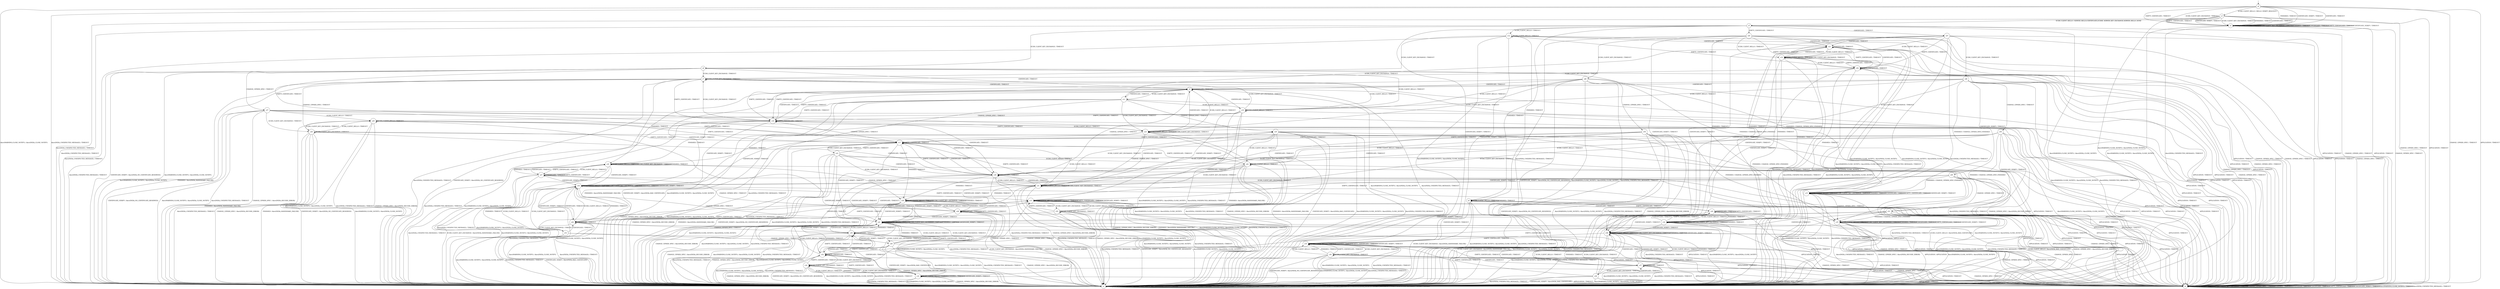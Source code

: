 digraph g {

	s0 [shape="circle" label="s0"];
	s1 [shape="circle" label="s1"];
	s2 [shape="circle" label="s2"];
	s3 [shape="circle" label="s3"];
	s4 [shape="circle" label="s4"];
	s5 [shape="circle" label="s5"];
	s6 [shape="circle" label="s6"];
	s7 [shape="circle" label="s7"];
	s8 [shape="circle" label="s8"];
	s9 [shape="circle" label="s9"];
	s10 [shape="circle" label="s10"];
	s11 [shape="circle" label="s11"];
	s12 [shape="circle" label="s12"];
	s13 [shape="circle" label="s13"];
	s14 [shape="circle" label="s14"];
	s15 [shape="circle" label="s15"];
	s16 [shape="circle" label="s16"];
	s17 [shape="circle" label="s17"];
	s18 [shape="circle" label="s18"];
	s19 [shape="circle" label="s19"];
	s20 [shape="circle" label="s20"];
	s21 [shape="circle" label="s21"];
	s22 [shape="circle" label="s22"];
	s23 [shape="circle" label="s23"];
	s24 [shape="circle" label="s24"];
	s25 [shape="circle" label="s25"];
	s26 [shape="circle" label="s26"];
	s27 [shape="circle" label="s27"];
	s28 [shape="circle" label="s28"];
	s29 [shape="circle" label="s29"];
	s30 [shape="circle" label="s30"];
	s31 [shape="circle" label="s31"];
	s32 [shape="circle" label="s32"];
	s33 [shape="circle" label="s33"];
	s34 [shape="circle" label="s34"];
	s35 [shape="circle" label="s35"];
	s36 [shape="circle" label="s36"];
	s37 [shape="circle" label="s37"];
	s38 [shape="circle" label="s38"];
	s39 [shape="circle" label="s39"];
	s40 [shape="circle" label="s40"];
	s41 [shape="circle" label="s41"];
	s42 [shape="circle" label="s42"];
	s43 [shape="circle" label="s43"];
	s44 [shape="circle" label="s44"];
	s45 [shape="circle" label="s45"];
	s46 [shape="circle" label="s46"];
	s47 [shape="circle" label="s47"];
	s48 [shape="circle" label="s48"];
	s49 [shape="circle" label="s49"];
	s50 [shape="circle" label="s50"];
	s51 [shape="circle" label="s51"];
	s52 [shape="circle" label="s52"];
	s53 [shape="circle" label="s53"];
	s54 [shape="circle" label="s54"];
	s55 [shape="circle" label="s55"];
	s56 [shape="circle" label="s56"];
	s57 [shape="circle" label="s57"];
	s58 [shape="circle" label="s58"];
	s0 -> s3 [label="ECDH_CLIENT_HELLO / HELLO_VERIFY_REQUEST+"];
	s0 -> s2 [label="ECDH_CLIENT_KEY_EXCHANGE / TIMEOUT"];
	s0 -> s4 [label="CHANGE_CIPHER_SPEC / TIMEOUT"];
	s0 -> s2 [label="FINISHED / TIMEOUT"];
	s0 -> s4 [label="APPLICATION / TIMEOUT"];
	s0 -> s2 [label="CERTIFICATE / TIMEOUT"];
	s0 -> s2 [label="EMPTY_CERTIFICATE / TIMEOUT"];
	s0 -> s2 [label="CERTIFICATE_VERIFY / TIMEOUT"];
	s0 -> s1 [label="Alert(WARNING,CLOSE_NOTIFY) / Alert(FATAL,CLOSE_NOTIFY)"];
	s0 -> s1 [label="Alert(FATAL,UNEXPECTED_MESSAGE) / TIMEOUT"];
	s1 -> s1 [label="ECDH_CLIENT_HELLO / SOCKET_CLOSED"];
	s1 -> s1 [label="ECDH_CLIENT_KEY_EXCHANGE / SOCKET_CLOSED"];
	s1 -> s1 [label="CHANGE_CIPHER_SPEC / SOCKET_CLOSED"];
	s1 -> s1 [label="FINISHED / SOCKET_CLOSED"];
	s1 -> s1 [label="APPLICATION / SOCKET_CLOSED"];
	s1 -> s1 [label="CERTIFICATE / SOCKET_CLOSED"];
	s1 -> s1 [label="EMPTY_CERTIFICATE / SOCKET_CLOSED"];
	s1 -> s1 [label="CERTIFICATE_VERIFY / SOCKET_CLOSED"];
	s1 -> s1 [label="Alert(WARNING,CLOSE_NOTIFY) / SOCKET_CLOSED"];
	s1 -> s1 [label="Alert(FATAL,UNEXPECTED_MESSAGE) / SOCKET_CLOSED"];
	s2 -> s2 [label="ECDH_CLIENT_HELLO / TIMEOUT"];
	s2 -> s2 [label="ECDH_CLIENT_KEY_EXCHANGE / TIMEOUT"];
	s2 -> s4 [label="CHANGE_CIPHER_SPEC / TIMEOUT"];
	s2 -> s2 [label="FINISHED / TIMEOUT"];
	s2 -> s4 [label="APPLICATION / TIMEOUT"];
	s2 -> s2 [label="CERTIFICATE / TIMEOUT"];
	s2 -> s2 [label="EMPTY_CERTIFICATE / TIMEOUT"];
	s2 -> s2 [label="CERTIFICATE_VERIFY / TIMEOUT"];
	s2 -> s1 [label="Alert(WARNING,CLOSE_NOTIFY) / Alert(FATAL,CLOSE_NOTIFY)"];
	s2 -> s1 [label="Alert(FATAL,UNEXPECTED_MESSAGE) / TIMEOUT"];
	s3 -> s5 [label="ECDH_CLIENT_HELLO / SERVER_HELLO,CERTIFICATE,ECDHE_SERVER_KEY_EXCHANGE,SERVER_HELLO_DONE"];
	s3 -> s2 [label="ECDH_CLIENT_KEY_EXCHANGE / TIMEOUT"];
	s3 -> s4 [label="CHANGE_CIPHER_SPEC / TIMEOUT"];
	s3 -> s2 [label="FINISHED / TIMEOUT"];
	s3 -> s4 [label="APPLICATION / TIMEOUT"];
	s3 -> s2 [label="CERTIFICATE / TIMEOUT"];
	s3 -> s2 [label="EMPTY_CERTIFICATE / TIMEOUT"];
	s3 -> s2 [label="CERTIFICATE_VERIFY / TIMEOUT"];
	s3 -> s1 [label="Alert(WARNING,CLOSE_NOTIFY) / Alert(FATAL,CLOSE_NOTIFY)"];
	s3 -> s1 [label="Alert(FATAL,UNEXPECTED_MESSAGE) / TIMEOUT"];
	s4 -> s4 [label="ECDH_CLIENT_HELLO / TIMEOUT"];
	s4 -> s4 [label="ECDH_CLIENT_KEY_EXCHANGE / TIMEOUT"];
	s4 -> s4 [label="CHANGE_CIPHER_SPEC / TIMEOUT"];
	s4 -> s4 [label="FINISHED / TIMEOUT"];
	s4 -> s4 [label="APPLICATION / TIMEOUT"];
	s4 -> s4 [label="CERTIFICATE / TIMEOUT"];
	s4 -> s4 [label="EMPTY_CERTIFICATE / TIMEOUT"];
	s4 -> s4 [label="CERTIFICATE_VERIFY / TIMEOUT"];
	s4 -> s4 [label="Alert(WARNING,CLOSE_NOTIFY) / TIMEOUT"];
	s4 -> s4 [label="Alert(FATAL,UNEXPECTED_MESSAGE) / TIMEOUT"];
	s5 -> s12 [label="ECDH_CLIENT_HELLO / TIMEOUT"];
	s5 -> s6 [label="ECDH_CLIENT_KEY_EXCHANGE / TIMEOUT"];
	s5 -> s4 [label="CHANGE_CIPHER_SPEC / TIMEOUT"];
	s5 -> s8 [label="FINISHED / TIMEOUT"];
	s5 -> s4 [label="APPLICATION / TIMEOUT"];
	s5 -> s47 [label="CERTIFICATE / TIMEOUT"];
	s5 -> s45 [label="EMPTY_CERTIFICATE / TIMEOUT"];
	s5 -> s35 [label="CERTIFICATE_VERIFY / TIMEOUT"];
	s5 -> s1 [label="Alert(WARNING,CLOSE_NOTIFY) / Alert(FATAL,CLOSE_NOTIFY)"];
	s5 -> s1 [label="Alert(FATAL,UNEXPECTED_MESSAGE) / TIMEOUT"];
	s6 -> s10 [label="ECDH_CLIENT_HELLO / TIMEOUT"];
	s6 -> s7 [label="ECDH_CLIENT_KEY_EXCHANGE / TIMEOUT"];
	s6 -> s57 [label="CHANGE_CIPHER_SPEC / TIMEOUT"];
	s6 -> s15 [label="FINISHED / CHANGE_CIPHER_SPEC,FINISHED"];
	s6 -> s4 [label="APPLICATION / TIMEOUT"];
	s6 -> s9 [label="CERTIFICATE / TIMEOUT"];
	s6 -> s16 [label="EMPTY_CERTIFICATE / TIMEOUT"];
	s6 -> s1 [label="CERTIFICATE_VERIFY / Alert(FATAL,NO_CERTIFICATE_RESERVED)"];
	s6 -> s1 [label="Alert(WARNING,CLOSE_NOTIFY) / Alert(FATAL,CLOSE_NOTIFY)"];
	s6 -> s1 [label="Alert(FATAL,UNEXPECTED_MESSAGE) / TIMEOUT"];
	s7 -> s10 [label="ECDH_CLIENT_HELLO / TIMEOUT"];
	s7 -> s7 [label="ECDH_CLIENT_KEY_EXCHANGE / TIMEOUT"];
	s7 -> s26 [label="CHANGE_CIPHER_SPEC / TIMEOUT"];
	s7 -> s1 [label="FINISHED / Alert(FATAL,HANDSHAKE_FAILURE)"];
	s7 -> s4 [label="APPLICATION / TIMEOUT"];
	s7 -> s9 [label="CERTIFICATE / TIMEOUT"];
	s7 -> s16 [label="EMPTY_CERTIFICATE / TIMEOUT"];
	s7 -> s1 [label="CERTIFICATE_VERIFY / Alert(FATAL,NO_CERTIFICATE_RESERVED)"];
	s7 -> s1 [label="Alert(WARNING,CLOSE_NOTIFY) / Alert(FATAL,CLOSE_NOTIFY)"];
	s7 -> s1 [label="Alert(FATAL,UNEXPECTED_MESSAGE) / TIMEOUT"];
	s8 -> s8 [label="ECDH_CLIENT_HELLO / TIMEOUT"];
	s8 -> s1 [label="ECDH_CLIENT_KEY_EXCHANGE / Alert(FATAL,HANDSHAKE_FAILURE)"];
	s8 -> s4 [label="CHANGE_CIPHER_SPEC / TIMEOUT"];
	s8 -> s8 [label="FINISHED / TIMEOUT"];
	s8 -> s4 [label="APPLICATION / TIMEOUT"];
	s8 -> s20 [label="CERTIFICATE / TIMEOUT"];
	s8 -> s20 [label="EMPTY_CERTIFICATE / TIMEOUT"];
	s8 -> s35 [label="CERTIFICATE_VERIFY / TIMEOUT"];
	s8 -> s1 [label="Alert(WARNING,CLOSE_NOTIFY) / Alert(FATAL,CLOSE_NOTIFY)"];
	s8 -> s1 [label="Alert(FATAL,UNEXPECTED_MESSAGE) / TIMEOUT"];
	s9 -> s23 [label="ECDH_CLIENT_HELLO / TIMEOUT"];
	s9 -> s11 [label="ECDH_CLIENT_KEY_EXCHANGE / TIMEOUT"];
	s9 -> s18 [label="CHANGE_CIPHER_SPEC / TIMEOUT"];
	s9 -> s24 [label="FINISHED / TIMEOUT"];
	s9 -> s4 [label="APPLICATION / TIMEOUT"];
	s9 -> s9 [label="CERTIFICATE / TIMEOUT"];
	s9 -> s16 [label="EMPTY_CERTIFICATE / TIMEOUT"];
	s9 -> s43 [label="CERTIFICATE_VERIFY / TIMEOUT"];
	s9 -> s1 [label="Alert(WARNING,CLOSE_NOTIFY) / Alert(FATAL,CLOSE_NOTIFY)"];
	s9 -> s1 [label="Alert(FATAL,UNEXPECTED_MESSAGE) / TIMEOUT"];
	s10 -> s10 [label="ECDH_CLIENT_HELLO / TIMEOUT"];
	s10 -> s7 [label="ECDH_CLIENT_KEY_EXCHANGE / TIMEOUT"];
	s10 -> s29 [label="CHANGE_CIPHER_SPEC / TIMEOUT"];
	s10 -> s1 [label="FINISHED / Alert(FATAL,HANDSHAKE_FAILURE)"];
	s10 -> s4 [label="APPLICATION / TIMEOUT"];
	s10 -> s9 [label="CERTIFICATE / TIMEOUT"];
	s10 -> s16 [label="EMPTY_CERTIFICATE / TIMEOUT"];
	s10 -> s13 [label="CERTIFICATE_VERIFY / TIMEOUT"];
	s10 -> s1 [label="Alert(WARNING,CLOSE_NOTIFY) / Alert(FATAL,CLOSE_NOTIFY)"];
	s10 -> s1 [label="Alert(FATAL,UNEXPECTED_MESSAGE) / TIMEOUT"];
	s11 -> s10 [label="ECDH_CLIENT_HELLO / TIMEOUT"];
	s11 -> s23 [label="ECDH_CLIENT_KEY_EXCHANGE / TIMEOUT"];
	s11 -> s25 [label="CHANGE_CIPHER_SPEC / TIMEOUT"];
	s11 -> s1 [label="FINISHED / Alert(FATAL,HANDSHAKE_FAILURE)"];
	s11 -> s4 [label="APPLICATION / TIMEOUT"];
	s11 -> s9 [label="CERTIFICATE / TIMEOUT"];
	s11 -> s16 [label="EMPTY_CERTIFICATE / TIMEOUT"];
	s11 -> s1 [label="CERTIFICATE_VERIFY / Alert(FATAL,BAD_CERTIFICATE)"];
	s11 -> s1 [label="Alert(WARNING,CLOSE_NOTIFY) / Alert(FATAL,CLOSE_NOTIFY)"];
	s11 -> s1 [label="Alert(FATAL,UNEXPECTED_MESSAGE) / TIMEOUT"];
	s12 -> s12 [label="ECDH_CLIENT_HELLO / TIMEOUT"];
	s12 -> s7 [label="ECDH_CLIENT_KEY_EXCHANGE / TIMEOUT"];
	s12 -> s4 [label="CHANGE_CIPHER_SPEC / TIMEOUT"];
	s12 -> s8 [label="FINISHED / TIMEOUT"];
	s12 -> s4 [label="APPLICATION / TIMEOUT"];
	s12 -> s21 [label="CERTIFICATE / TIMEOUT"];
	s12 -> s56 [label="EMPTY_CERTIFICATE / TIMEOUT"];
	s12 -> s35 [label="CERTIFICATE_VERIFY / TIMEOUT"];
	s12 -> s1 [label="Alert(WARNING,CLOSE_NOTIFY) / Alert(FATAL,CLOSE_NOTIFY)"];
	s12 -> s1 [label="Alert(FATAL,UNEXPECTED_MESSAGE) / TIMEOUT"];
	s13 -> s13 [label="ECDH_CLIENT_HELLO / TIMEOUT"];
	s13 -> s55 [label="ECDH_CLIENT_KEY_EXCHANGE / TIMEOUT"];
	s13 -> s14 [label="CHANGE_CIPHER_SPEC / TIMEOUT"];
	s13 -> s13 [label="FINISHED / TIMEOUT"];
	s13 -> s4 [label="APPLICATION / TIMEOUT"];
	s13 -> s44 [label="CERTIFICATE / TIMEOUT"];
	s13 -> s13 [label="EMPTY_CERTIFICATE / TIMEOUT"];
	s13 -> s13 [label="CERTIFICATE_VERIFY / TIMEOUT"];
	s13 -> s1 [label="Alert(WARNING,CLOSE_NOTIFY) / Alert(FATAL,CLOSE_NOTIFY)"];
	s13 -> s1 [label="Alert(FATAL,UNEXPECTED_MESSAGE) / TIMEOUT"];
	s14 -> s14 [label="ECDH_CLIENT_HELLO / TIMEOUT"];
	s14 -> s34 [label="ECDH_CLIENT_KEY_EXCHANGE / TIMEOUT"];
	s14 -> s1 [label="CHANGE_CIPHER_SPEC / Alert(FATAL,DECODE_ERROR)"];
	s14 -> s14 [label="FINISHED / TIMEOUT"];
	s14 -> s4 [label="APPLICATION / TIMEOUT"];
	s14 -> s39 [label="CERTIFICATE / TIMEOUT"];
	s14 -> s52 [label="EMPTY_CERTIFICATE / TIMEOUT"];
	s14 -> s14 [label="CERTIFICATE_VERIFY / TIMEOUT"];
	s14 -> s1 [label="Alert(WARNING,CLOSE_NOTIFY) / Alert(FATAL,CLOSE_NOTIFY)"];
	s14 -> s1 [label="Alert(FATAL,UNEXPECTED_MESSAGE) / TIMEOUT"];
	s15 -> s15 [label="ECDH_CLIENT_HELLO / TIMEOUT"];
	s15 -> s15 [label="ECDH_CLIENT_KEY_EXCHANGE / TIMEOUT"];
	s15 -> s19 [label="CHANGE_CIPHER_SPEC / TIMEOUT"];
	s15 -> s15 [label="FINISHED / TIMEOUT"];
	s15 -> s1 [label="APPLICATION / APPLICATION"];
	s15 -> s15 [label="CERTIFICATE / TIMEOUT"];
	s15 -> s15 [label="EMPTY_CERTIFICATE / TIMEOUT"];
	s15 -> s15 [label="CERTIFICATE_VERIFY / TIMEOUT"];
	s15 -> s1 [label="Alert(WARNING,CLOSE_NOTIFY) / Alert(FATAL,CLOSE_NOTIFY)"];
	s15 -> s1 [label="Alert(FATAL,UNEXPECTED_MESSAGE) / TIMEOUT"];
	s16 -> s23 [label="ECDH_CLIENT_HELLO / TIMEOUT"];
	s16 -> s7 [label="ECDH_CLIENT_KEY_EXCHANGE / TIMEOUT"];
	s16 -> s17 [label="CHANGE_CIPHER_SPEC / TIMEOUT"];
	s16 -> s24 [label="FINISHED / TIMEOUT"];
	s16 -> s4 [label="APPLICATION / TIMEOUT"];
	s16 -> s9 [label="CERTIFICATE / TIMEOUT"];
	s16 -> s16 [label="EMPTY_CERTIFICATE / TIMEOUT"];
	s16 -> s43 [label="CERTIFICATE_VERIFY / TIMEOUT"];
	s16 -> s1 [label="Alert(WARNING,CLOSE_NOTIFY) / Alert(FATAL,CLOSE_NOTIFY)"];
	s16 -> s1 [label="Alert(FATAL,UNEXPECTED_MESSAGE) / TIMEOUT"];
	s17 -> s31 [label="ECDH_CLIENT_HELLO / TIMEOUT"];
	s17 -> s22 [label="ECDH_CLIENT_KEY_EXCHANGE / TIMEOUT"];
	s17 -> s1 [label="CHANGE_CIPHER_SPEC / Alert(FATAL,DECODE_ERROR)"];
	s17 -> s30 [label="FINISHED / TIMEOUT"];
	s17 -> s4 [label="APPLICATION / TIMEOUT"];
	s17 -> s18 [label="CERTIFICATE / TIMEOUT"];
	s17 -> s17 [label="EMPTY_CERTIFICATE / TIMEOUT"];
	s17 -> s41 [label="CERTIFICATE_VERIFY / TIMEOUT"];
	s17 -> s1 [label="Alert(WARNING,CLOSE_NOTIFY) / Alert(FATAL,CLOSE_NOTIFY)"];
	s17 -> s1 [label="Alert(FATAL,UNEXPECTED_MESSAGE) / TIMEOUT"];
	s18 -> s31 [label="ECDH_CLIENT_HELLO / TIMEOUT"];
	s18 -> s25 [label="ECDH_CLIENT_KEY_EXCHANGE / TIMEOUT"];
	s18 -> s1 [label="CHANGE_CIPHER_SPEC / Alert(FATAL,DECODE_ERROR)"];
	s18 -> s30 [label="FINISHED / TIMEOUT"];
	s18 -> s4 [label="APPLICATION / TIMEOUT"];
	s18 -> s18 [label="CERTIFICATE / TIMEOUT"];
	s18 -> s17 [label="EMPTY_CERTIFICATE / TIMEOUT"];
	s18 -> s41 [label="CERTIFICATE_VERIFY / TIMEOUT"];
	s18 -> s1 [label="Alert(WARNING,CLOSE_NOTIFY) / Alert(FATAL,CLOSE_NOTIFY)"];
	s18 -> s1 [label="Alert(FATAL,UNEXPECTED_MESSAGE) / TIMEOUT"];
	s19 -> s19 [label="ECDH_CLIENT_HELLO / TIMEOUT"];
	s19 -> s19 [label="ECDH_CLIENT_KEY_EXCHANGE / TIMEOUT"];
	s19 -> s1 [label="CHANGE_CIPHER_SPEC / Alert(FATAL,DECODE_ERROR)"];
	s19 -> s19 [label="FINISHED / TIMEOUT"];
	s19 -> s1 [label="APPLICATION / APPLICATION"];
	s19 -> s19 [label="CERTIFICATE / TIMEOUT"];
	s19 -> s19 [label="EMPTY_CERTIFICATE / TIMEOUT"];
	s19 -> s19 [label="CERTIFICATE_VERIFY / TIMEOUT"];
	s19 -> s1 [label="Alert(WARNING,CLOSE_NOTIFY) / Alert(FATAL,CLOSE_NOTIFY)"];
	s19 -> s1 [label="Alert(FATAL,UNEXPECTED_MESSAGE) / TIMEOUT"];
	s20 -> s32 [label="ECDH_CLIENT_HELLO / TIMEOUT"];
	s20 -> s1 [label="ECDH_CLIENT_KEY_EXCHANGE / Alert(FATAL,HANDSHAKE_FAILURE)"];
	s20 -> s4 [label="CHANGE_CIPHER_SPEC / TIMEOUT"];
	s20 -> s32 [label="FINISHED / TIMEOUT"];
	s20 -> s4 [label="APPLICATION / TIMEOUT"];
	s20 -> s20 [label="CERTIFICATE / TIMEOUT"];
	s20 -> s20 [label="EMPTY_CERTIFICATE / TIMEOUT"];
	s20 -> s58 [label="CERTIFICATE_VERIFY / TIMEOUT"];
	s20 -> s1 [label="Alert(WARNING,CLOSE_NOTIFY) / Alert(FATAL,CLOSE_NOTIFY)"];
	s20 -> s1 [label="Alert(FATAL,UNEXPECTED_MESSAGE) / TIMEOUT"];
	s21 -> s33 [label="ECDH_CLIENT_HELLO / TIMEOUT"];
	s21 -> s11 [label="ECDH_CLIENT_KEY_EXCHANGE / TIMEOUT"];
	s21 -> s4 [label="CHANGE_CIPHER_SPEC / TIMEOUT"];
	s21 -> s32 [label="FINISHED / TIMEOUT"];
	s21 -> s4 [label="APPLICATION / TIMEOUT"];
	s21 -> s21 [label="CERTIFICATE / TIMEOUT"];
	s21 -> s56 [label="EMPTY_CERTIFICATE / TIMEOUT"];
	s21 -> s58 [label="CERTIFICATE_VERIFY / TIMEOUT"];
	s21 -> s1 [label="Alert(WARNING,CLOSE_NOTIFY) / Alert(FATAL,CLOSE_NOTIFY)"];
	s21 -> s1 [label="Alert(FATAL,UNEXPECTED_MESSAGE) / TIMEOUT"];
	s22 -> s42 [label="ECDH_CLIENT_HELLO / TIMEOUT"];
	s22 -> s31 [label="ECDH_CLIENT_KEY_EXCHANGE / TIMEOUT"];
	s22 -> s1 [label="CHANGE_CIPHER_SPEC / Alert(FATAL,DECODE_ERROR)"];
	s22 -> s1 [label="FINISHED / Alert(FATAL,HANDSHAKE_FAILURE)"];
	s22 -> s4 [label="APPLICATION / TIMEOUT"];
	s22 -> s18 [label="CERTIFICATE / TIMEOUT"];
	s22 -> s17 [label="EMPTY_CERTIFICATE / TIMEOUT"];
	s22 -> s1 [label="CERTIFICATE_VERIFY / Alert(FATAL,NO_CERTIFICATE_RESERVED)"];
	s22 -> s1 [label="Alert(WARNING,CLOSE_NOTIFY) / Alert(FATAL,CLOSE_NOTIFY)"];
	s22 -> s1 [label="Alert(FATAL,UNEXPECTED_MESSAGE) / TIMEOUT"];
	s23 -> s23 [label="ECDH_CLIENT_HELLO / TIMEOUT"];
	s23 -> s23 [label="ECDH_CLIENT_KEY_EXCHANGE / TIMEOUT"];
	s23 -> s31 [label="CHANGE_CIPHER_SPEC / TIMEOUT"];
	s23 -> s24 [label="FINISHED / TIMEOUT"];
	s23 -> s4 [label="APPLICATION / TIMEOUT"];
	s23 -> s9 [label="CERTIFICATE / TIMEOUT"];
	s23 -> s16 [label="EMPTY_CERTIFICATE / TIMEOUT"];
	s23 -> s43 [label="CERTIFICATE_VERIFY / TIMEOUT"];
	s23 -> s1 [label="Alert(WARNING,CLOSE_NOTIFY) / Alert(FATAL,CLOSE_NOTIFY)"];
	s23 -> s1 [label="Alert(FATAL,UNEXPECTED_MESSAGE) / TIMEOUT"];
	s24 -> s24 [label="ECDH_CLIENT_HELLO / TIMEOUT"];
	s24 -> s24 [label="ECDH_CLIENT_KEY_EXCHANGE / TIMEOUT"];
	s24 -> s30 [label="CHANGE_CIPHER_SPEC / TIMEOUT"];
	s24 -> s24 [label="FINISHED / TIMEOUT"];
	s24 -> s4 [label="APPLICATION / TIMEOUT"];
	s24 -> s27 [label="CERTIFICATE / TIMEOUT"];
	s24 -> s27 [label="EMPTY_CERTIFICATE / TIMEOUT"];
	s24 -> s43 [label="CERTIFICATE_VERIFY / TIMEOUT"];
	s24 -> s1 [label="Alert(WARNING,CLOSE_NOTIFY) / Alert(FATAL,CLOSE_NOTIFY)"];
	s24 -> s1 [label="Alert(FATAL,UNEXPECTED_MESSAGE) / TIMEOUT"];
	s25 -> s42 [label="ECDH_CLIENT_HELLO / TIMEOUT"];
	s25 -> s31 [label="ECDH_CLIENT_KEY_EXCHANGE / TIMEOUT"];
	s25 -> s1 [label="CHANGE_CIPHER_SPEC / Alert(FATAL,DECODE_ERROR)"];
	s25 -> s1 [label="FINISHED / Alert(FATAL,HANDSHAKE_FAILURE)"];
	s25 -> s4 [label="APPLICATION / TIMEOUT"];
	s25 -> s18 [label="CERTIFICATE / TIMEOUT"];
	s25 -> s17 [label="EMPTY_CERTIFICATE / TIMEOUT"];
	s25 -> s1 [label="CERTIFICATE_VERIFY / Alert(FATAL,BAD_CERTIFICATE)"];
	s25 -> s1 [label="Alert(WARNING,CLOSE_NOTIFY) / Alert(FATAL,CLOSE_NOTIFY)"];
	s25 -> s1 [label="Alert(FATAL,UNEXPECTED_MESSAGE) / TIMEOUT"];
	s26 -> s29 [label="ECDH_CLIENT_HELLO / TIMEOUT"];
	s26 -> s26 [label="ECDH_CLIENT_KEY_EXCHANGE / TIMEOUT"];
	s26 -> s1 [label="CHANGE_CIPHER_SPEC / Alert(FATAL,DECODE_ERROR)"];
	s26 -> s1 [label="FINISHED / Alert(FATAL,HANDSHAKE_FAILURE)"];
	s26 -> s4 [label="APPLICATION / TIMEOUT"];
	s26 -> s18 [label="CERTIFICATE / TIMEOUT"];
	s26 -> s17 [label="EMPTY_CERTIFICATE / TIMEOUT"];
	s26 -> s1 [label="CERTIFICATE_VERIFY / Alert(FATAL,NO_CERTIFICATE_RESERVED)"];
	s26 -> s1 [label="Alert(WARNING,CLOSE_NOTIFY) / Alert(FATAL,CLOSE_NOTIFY)"];
	s26 -> s1 [label="Alert(FATAL,UNEXPECTED_MESSAGE) / TIMEOUT"];
	s27 -> s24 [label="ECDH_CLIENT_HELLO / TIMEOUT"];
	s27 -> s1 [label="ECDH_CLIENT_KEY_EXCHANGE / Alert(FATAL,HANDSHAKE_FAILURE)"];
	s27 -> s28 [label="CHANGE_CIPHER_SPEC / TIMEOUT"];
	s27 -> s24 [label="FINISHED / TIMEOUT"];
	s27 -> s4 [label="APPLICATION / TIMEOUT"];
	s27 -> s27 [label="CERTIFICATE / TIMEOUT"];
	s27 -> s27 [label="EMPTY_CERTIFICATE / TIMEOUT"];
	s27 -> s43 [label="CERTIFICATE_VERIFY / TIMEOUT"];
	s27 -> s1 [label="Alert(WARNING,CLOSE_NOTIFY) / Alert(FATAL,CLOSE_NOTIFY)"];
	s27 -> s1 [label="Alert(FATAL,UNEXPECTED_MESSAGE) / TIMEOUT"];
	s28 -> s30 [label="ECDH_CLIENT_HELLO / TIMEOUT"];
	s28 -> s1 [label="ECDH_CLIENT_KEY_EXCHANGE / Alert(FATAL,HANDSHAKE_FAILURE)"];
	s28 -> s1 [label="CHANGE_CIPHER_SPEC / Alert(FATAL,DECODE_ERROR)"];
	s28 -> s30 [label="FINISHED / TIMEOUT"];
	s28 -> s4 [label="APPLICATION / TIMEOUT"];
	s28 -> s28 [label="CERTIFICATE / TIMEOUT"];
	s28 -> s28 [label="EMPTY_CERTIFICATE / TIMEOUT"];
	s28 -> s41 [label="CERTIFICATE_VERIFY / TIMEOUT"];
	s28 -> s1 [label="Alert(WARNING,CLOSE_NOTIFY) / Alert(FATAL,CLOSE_NOTIFY)"];
	s28 -> s1 [label="Alert(FATAL,UNEXPECTED_MESSAGE) / TIMEOUT"];
	s29 -> s29 [label="ECDH_CLIENT_HELLO / TIMEOUT"];
	s29 -> s26 [label="ECDH_CLIENT_KEY_EXCHANGE / TIMEOUT"];
	s29 -> s1 [label="CHANGE_CIPHER_SPEC / Alert(FATAL,DECODE_ERROR)"];
	s29 -> s1 [label="FINISHED / Alert(FATAL,HANDSHAKE_FAILURE)"];
	s29 -> s4 [label="APPLICATION / TIMEOUT"];
	s29 -> s18 [label="CERTIFICATE / TIMEOUT"];
	s29 -> s17 [label="EMPTY_CERTIFICATE / TIMEOUT"];
	s29 -> s14 [label="CERTIFICATE_VERIFY / TIMEOUT"];
	s29 -> s1 [label="Alert(WARNING,CLOSE_NOTIFY) / Alert(FATAL,CLOSE_NOTIFY)"];
	s29 -> s1 [label="Alert(FATAL,UNEXPECTED_MESSAGE) / TIMEOUT"];
	s30 -> s30 [label="ECDH_CLIENT_HELLO / TIMEOUT"];
	s30 -> s30 [label="ECDH_CLIENT_KEY_EXCHANGE / TIMEOUT"];
	s30 -> s1 [label="CHANGE_CIPHER_SPEC / Alert(FATAL,DECODE_ERROR)"];
	s30 -> s30 [label="FINISHED / TIMEOUT"];
	s30 -> s4 [label="APPLICATION / TIMEOUT"];
	s30 -> s28 [label="CERTIFICATE / TIMEOUT"];
	s30 -> s28 [label="EMPTY_CERTIFICATE / TIMEOUT"];
	s30 -> s41 [label="CERTIFICATE_VERIFY / TIMEOUT"];
	s30 -> s1 [label="Alert(WARNING,CLOSE_NOTIFY) / Alert(FATAL,CLOSE_NOTIFY)"];
	s30 -> s1 [label="Alert(FATAL,UNEXPECTED_MESSAGE) / TIMEOUT"];
	s31 -> s31 [label="ECDH_CLIENT_HELLO / TIMEOUT"];
	s31 -> s31 [label="ECDH_CLIENT_KEY_EXCHANGE / TIMEOUT"];
	s31 -> s1 [label="CHANGE_CIPHER_SPEC / Alert(FATAL,DECODE_ERROR)"];
	s31 -> s30 [label="FINISHED / TIMEOUT"];
	s31 -> s4 [label="APPLICATION / TIMEOUT"];
	s31 -> s18 [label="CERTIFICATE / TIMEOUT"];
	s31 -> s17 [label="EMPTY_CERTIFICATE / TIMEOUT"];
	s31 -> s41 [label="CERTIFICATE_VERIFY / TIMEOUT"];
	s31 -> s1 [label="Alert(WARNING,CLOSE_NOTIFY) / Alert(FATAL,CLOSE_NOTIFY)"];
	s31 -> s1 [label="Alert(FATAL,UNEXPECTED_MESSAGE) / TIMEOUT"];
	s32 -> s32 [label="ECDH_CLIENT_HELLO / TIMEOUT"];
	s32 -> s32 [label="ECDH_CLIENT_KEY_EXCHANGE / TIMEOUT"];
	s32 -> s4 [label="CHANGE_CIPHER_SPEC / TIMEOUT"];
	s32 -> s32 [label="FINISHED / TIMEOUT"];
	s32 -> s4 [label="APPLICATION / TIMEOUT"];
	s32 -> s20 [label="CERTIFICATE / TIMEOUT"];
	s32 -> s20 [label="EMPTY_CERTIFICATE / TIMEOUT"];
	s32 -> s58 [label="CERTIFICATE_VERIFY / TIMEOUT"];
	s32 -> s1 [label="Alert(WARNING,CLOSE_NOTIFY) / Alert(FATAL,CLOSE_NOTIFY)"];
	s32 -> s1 [label="Alert(FATAL,UNEXPECTED_MESSAGE) / TIMEOUT"];
	s33 -> s33 [label="ECDH_CLIENT_HELLO / TIMEOUT"];
	s33 -> s33 [label="ECDH_CLIENT_KEY_EXCHANGE / TIMEOUT"];
	s33 -> s4 [label="CHANGE_CIPHER_SPEC / TIMEOUT"];
	s33 -> s32 [label="FINISHED / TIMEOUT"];
	s33 -> s4 [label="APPLICATION / TIMEOUT"];
	s33 -> s21 [label="CERTIFICATE / TIMEOUT"];
	s33 -> s56 [label="EMPTY_CERTIFICATE / TIMEOUT"];
	s33 -> s58 [label="CERTIFICATE_VERIFY / TIMEOUT"];
	s33 -> s1 [label="Alert(WARNING,CLOSE_NOTIFY) / Alert(FATAL,CLOSE_NOTIFY)"];
	s33 -> s1 [label="Alert(FATAL,UNEXPECTED_MESSAGE) / TIMEOUT"];
	s34 -> s14 [label="ECDH_CLIENT_HELLO / TIMEOUT"];
	s34 -> s34 [label="ECDH_CLIENT_KEY_EXCHANGE / TIMEOUT"];
	s34 -> s1 [label="CHANGE_CIPHER_SPEC / Alert(FATAL,DECODE_ERROR)"];
	s34 -> s14 [label="FINISHED / TIMEOUT"];
	s34 -> s4 [label="APPLICATION / TIMEOUT"];
	s34 -> s39 [label="CERTIFICATE / TIMEOUT"];
	s34 -> s52 [label="EMPTY_CERTIFICATE / TIMEOUT"];
	s34 -> s1 [label="CERTIFICATE_VERIFY / Alert(FATAL,NO_CERTIFICATE_RESERVED)"];
	s34 -> s1 [label="Alert(WARNING,CLOSE_NOTIFY) / Alert(FATAL,CLOSE_NOTIFY)"];
	s34 -> s1 [label="Alert(FATAL,UNEXPECTED_MESSAGE) / TIMEOUT"];
	s35 -> s35 [label="ECDH_CLIENT_HELLO / TIMEOUT"];
	s35 -> s36 [label="ECDH_CLIENT_KEY_EXCHANGE / TIMEOUT"];
	s35 -> s4 [label="CHANGE_CIPHER_SPEC / TIMEOUT"];
	s35 -> s35 [label="FINISHED / TIMEOUT"];
	s35 -> s4 [label="APPLICATION / TIMEOUT"];
	s35 -> s37 [label="CERTIFICATE / TIMEOUT"];
	s35 -> s35 [label="EMPTY_CERTIFICATE / TIMEOUT"];
	s35 -> s35 [label="CERTIFICATE_VERIFY / TIMEOUT"];
	s35 -> s1 [label="Alert(WARNING,CLOSE_NOTIFY) / Alert(FATAL,CLOSE_NOTIFY)"];
	s35 -> s1 [label="Alert(FATAL,UNEXPECTED_MESSAGE) / TIMEOUT"];
	s36 -> s35 [label="ECDH_CLIENT_HELLO / TIMEOUT"];
	s36 -> s36 [label="ECDH_CLIENT_KEY_EXCHANGE / TIMEOUT"];
	s36 -> s4 [label="CHANGE_CIPHER_SPEC / TIMEOUT"];
	s36 -> s35 [label="FINISHED / TIMEOUT"];
	s36 -> s4 [label="APPLICATION / TIMEOUT"];
	s36 -> s37 [label="CERTIFICATE / TIMEOUT"];
	s36 -> s35 [label="EMPTY_CERTIFICATE / TIMEOUT"];
	s36 -> s1 [label="CERTIFICATE_VERIFY / Alert(FATAL,NO_CERTIFICATE_RESERVED)"];
	s36 -> s1 [label="Alert(WARNING,CLOSE_NOTIFY) / Alert(FATAL,CLOSE_NOTIFY)"];
	s36 -> s1 [label="Alert(FATAL,UNEXPECTED_MESSAGE) / TIMEOUT"];
	s37 -> s58 [label="ECDH_CLIENT_HELLO / TIMEOUT"];
	s37 -> s38 [label="ECDH_CLIENT_KEY_EXCHANGE / TIMEOUT"];
	s37 -> s4 [label="CHANGE_CIPHER_SPEC / TIMEOUT"];
	s37 -> s58 [label="FINISHED / TIMEOUT"];
	s37 -> s4 [label="APPLICATION / TIMEOUT"];
	s37 -> s37 [label="CERTIFICATE / TIMEOUT"];
	s37 -> s35 [label="EMPTY_CERTIFICATE / TIMEOUT"];
	s37 -> s58 [label="CERTIFICATE_VERIFY / TIMEOUT"];
	s37 -> s1 [label="Alert(WARNING,CLOSE_NOTIFY) / Alert(FATAL,CLOSE_NOTIFY)"];
	s37 -> s1 [label="Alert(FATAL,UNEXPECTED_MESSAGE) / TIMEOUT"];
	s38 -> s58 [label="ECDH_CLIENT_HELLO / TIMEOUT"];
	s38 -> s58 [label="ECDH_CLIENT_KEY_EXCHANGE / TIMEOUT"];
	s38 -> s4 [label="CHANGE_CIPHER_SPEC / TIMEOUT"];
	s38 -> s58 [label="FINISHED / TIMEOUT"];
	s38 -> s4 [label="APPLICATION / TIMEOUT"];
	s38 -> s37 [label="CERTIFICATE / TIMEOUT"];
	s38 -> s35 [label="EMPTY_CERTIFICATE / TIMEOUT"];
	s38 -> s1 [label="CERTIFICATE_VERIFY / Alert(FATAL,BAD_CERTIFICATE)"];
	s38 -> s1 [label="Alert(WARNING,CLOSE_NOTIFY) / Alert(FATAL,CLOSE_NOTIFY)"];
	s38 -> s1 [label="Alert(FATAL,UNEXPECTED_MESSAGE) / TIMEOUT"];
	s39 -> s41 [label="ECDH_CLIENT_HELLO / TIMEOUT"];
	s39 -> s40 [label="ECDH_CLIENT_KEY_EXCHANGE / TIMEOUT"];
	s39 -> s1 [label="CHANGE_CIPHER_SPEC / Alert(FATAL,DECODE_ERROR)"];
	s39 -> s41 [label="FINISHED / TIMEOUT"];
	s39 -> s4 [label="APPLICATION / TIMEOUT"];
	s39 -> s39 [label="CERTIFICATE / TIMEOUT"];
	s39 -> s52 [label="EMPTY_CERTIFICATE / TIMEOUT"];
	s39 -> s41 [label="CERTIFICATE_VERIFY / TIMEOUT"];
	s39 -> s1 [label="Alert(WARNING,CLOSE_NOTIFY) / Alert(FATAL,CLOSE_NOTIFY)"];
	s39 -> s1 [label="Alert(FATAL,UNEXPECTED_MESSAGE) / TIMEOUT"];
	s40 -> s41 [label="ECDH_CLIENT_HELLO / TIMEOUT"];
	s40 -> s41 [label="ECDH_CLIENT_KEY_EXCHANGE / TIMEOUT"];
	s40 -> s1 [label="CHANGE_CIPHER_SPEC / Alert(FATAL,DECODE_ERROR)"];
	s40 -> s41 [label="FINISHED / TIMEOUT"];
	s40 -> s4 [label="APPLICATION / TIMEOUT"];
	s40 -> s39 [label="CERTIFICATE / TIMEOUT"];
	s40 -> s52 [label="EMPTY_CERTIFICATE / TIMEOUT"];
	s40 -> s1 [label="CERTIFICATE_VERIFY / Alert(FATAL,BAD_CERTIFICATE)"];
	s40 -> s1 [label="Alert(WARNING,CLOSE_NOTIFY) / Alert(FATAL,CLOSE_NOTIFY)"];
	s40 -> s1 [label="Alert(FATAL,UNEXPECTED_MESSAGE) / TIMEOUT"];
	s41 -> s41 [label="ECDH_CLIENT_HELLO / TIMEOUT"];
	s41 -> s41 [label="ECDH_CLIENT_KEY_EXCHANGE / TIMEOUT"];
	s41 -> s1 [label="CHANGE_CIPHER_SPEC / Alert(FATAL,DECODE_ERROR)"];
	s41 -> s41 [label="FINISHED / TIMEOUT"];
	s41 -> s4 [label="APPLICATION / TIMEOUT"];
	s41 -> s39 [label="CERTIFICATE / TIMEOUT"];
	s41 -> s52 [label="EMPTY_CERTIFICATE / TIMEOUT"];
	s41 -> s41 [label="CERTIFICATE_VERIFY / TIMEOUT"];
	s41 -> s1 [label="Alert(WARNING,CLOSE_NOTIFY) / Alert(FATAL,CLOSE_NOTIFY)"];
	s41 -> s1 [label="Alert(FATAL,UNEXPECTED_MESSAGE) / TIMEOUT"];
	s42 -> s42 [label="ECDH_CLIENT_HELLO / TIMEOUT"];
	s42 -> s31 [label="ECDH_CLIENT_KEY_EXCHANGE / TIMEOUT"];
	s42 -> s1 [label="CHANGE_CIPHER_SPEC / Alert(FATAL,DECODE_ERROR)"];
	s42 -> s1 [label="FINISHED / Alert(FATAL,HANDSHAKE_FAILURE)"];
	s42 -> s4 [label="APPLICATION / TIMEOUT"];
	s42 -> s18 [label="CERTIFICATE / TIMEOUT"];
	s42 -> s17 [label="EMPTY_CERTIFICATE / TIMEOUT"];
	s42 -> s41 [label="CERTIFICATE_VERIFY / TIMEOUT"];
	s42 -> s1 [label="Alert(WARNING,CLOSE_NOTIFY) / Alert(FATAL,CLOSE_NOTIFY)"];
	s42 -> s1 [label="Alert(FATAL,UNEXPECTED_MESSAGE) / TIMEOUT"];
	s43 -> s43 [label="ECDH_CLIENT_HELLO / TIMEOUT"];
	s43 -> s43 [label="ECDH_CLIENT_KEY_EXCHANGE / TIMEOUT"];
	s43 -> s41 [label="CHANGE_CIPHER_SPEC / TIMEOUT"];
	s43 -> s43 [label="FINISHED / TIMEOUT"];
	s43 -> s4 [label="APPLICATION / TIMEOUT"];
	s43 -> s44 [label="CERTIFICATE / TIMEOUT"];
	s43 -> s13 [label="EMPTY_CERTIFICATE / TIMEOUT"];
	s43 -> s43 [label="CERTIFICATE_VERIFY / TIMEOUT"];
	s43 -> s1 [label="Alert(WARNING,CLOSE_NOTIFY) / Alert(FATAL,CLOSE_NOTIFY)"];
	s43 -> s1 [label="Alert(FATAL,UNEXPECTED_MESSAGE) / TIMEOUT"];
	s44 -> s43 [label="ECDH_CLIENT_HELLO / TIMEOUT"];
	s44 -> s53 [label="ECDH_CLIENT_KEY_EXCHANGE / TIMEOUT"];
	s44 -> s39 [label="CHANGE_CIPHER_SPEC / TIMEOUT"];
	s44 -> s43 [label="FINISHED / TIMEOUT"];
	s44 -> s4 [label="APPLICATION / TIMEOUT"];
	s44 -> s44 [label="CERTIFICATE / TIMEOUT"];
	s44 -> s13 [label="EMPTY_CERTIFICATE / TIMEOUT"];
	s44 -> s43 [label="CERTIFICATE_VERIFY / TIMEOUT"];
	s44 -> s1 [label="Alert(WARNING,CLOSE_NOTIFY) / Alert(FATAL,CLOSE_NOTIFY)"];
	s44 -> s1 [label="Alert(FATAL,UNEXPECTED_MESSAGE) / TIMEOUT"];
	s45 -> s33 [label="ECDH_CLIENT_HELLO / TIMEOUT"];
	s45 -> s46 [label="ECDH_CLIENT_KEY_EXCHANGE / TIMEOUT"];
	s45 -> s4 [label="CHANGE_CIPHER_SPEC / TIMEOUT"];
	s45 -> s32 [label="FINISHED / TIMEOUT"];
	s45 -> s4 [label="APPLICATION / TIMEOUT"];
	s45 -> s21 [label="CERTIFICATE / TIMEOUT"];
	s45 -> s56 [label="EMPTY_CERTIFICATE / TIMEOUT"];
	s45 -> s58 [label="CERTIFICATE_VERIFY / TIMEOUT"];
	s45 -> s1 [label="Alert(WARNING,CLOSE_NOTIFY) / Alert(FATAL,CLOSE_NOTIFY)"];
	s45 -> s1 [label="Alert(FATAL,UNEXPECTED_MESSAGE) / TIMEOUT"];
	s46 -> s10 [label="ECDH_CLIENT_HELLO / TIMEOUT"];
	s46 -> s23 [label="ECDH_CLIENT_KEY_EXCHANGE / TIMEOUT"];
	s46 -> s54 [label="CHANGE_CIPHER_SPEC / TIMEOUT"];
	s46 -> s15 [label="FINISHED / CHANGE_CIPHER_SPEC,FINISHED"];
	s46 -> s4 [label="APPLICATION / TIMEOUT"];
	s46 -> s9 [label="CERTIFICATE / TIMEOUT"];
	s46 -> s16 [label="EMPTY_CERTIFICATE / TIMEOUT"];
	s46 -> s1 [label="CERTIFICATE_VERIFY / Alert(FATAL,NO_CERTIFICATE_RESERVED)"];
	s46 -> s1 [label="Alert(WARNING,CLOSE_NOTIFY) / Alert(FATAL,CLOSE_NOTIFY)"];
	s46 -> s1 [label="Alert(FATAL,UNEXPECTED_MESSAGE) / TIMEOUT"];
	s47 -> s33 [label="ECDH_CLIENT_HELLO / TIMEOUT"];
	s47 -> s48 [label="ECDH_CLIENT_KEY_EXCHANGE / TIMEOUT"];
	s47 -> s4 [label="CHANGE_CIPHER_SPEC / TIMEOUT"];
	s47 -> s32 [label="FINISHED / TIMEOUT"];
	s47 -> s4 [label="APPLICATION / TIMEOUT"];
	s47 -> s21 [label="CERTIFICATE / TIMEOUT"];
	s47 -> s56 [label="EMPTY_CERTIFICATE / TIMEOUT"];
	s47 -> s58 [label="CERTIFICATE_VERIFY / TIMEOUT"];
	s47 -> s1 [label="Alert(WARNING,CLOSE_NOTIFY) / Alert(FATAL,CLOSE_NOTIFY)"];
	s47 -> s1 [label="Alert(FATAL,UNEXPECTED_MESSAGE) / TIMEOUT"];
	s48 -> s10 [label="ECDH_CLIENT_HELLO / TIMEOUT"];
	s48 -> s23 [label="ECDH_CLIENT_KEY_EXCHANGE / TIMEOUT"];
	s48 -> s50 [label="CHANGE_CIPHER_SPEC / TIMEOUT"];
	s48 -> s15 [label="FINISHED / CHANGE_CIPHER_SPEC,FINISHED"];
	s48 -> s4 [label="APPLICATION / TIMEOUT"];
	s48 -> s9 [label="CERTIFICATE / TIMEOUT"];
	s48 -> s16 [label="EMPTY_CERTIFICATE / TIMEOUT"];
	s48 -> s49 [label="CERTIFICATE_VERIFY / TIMEOUT"];
	s48 -> s1 [label="Alert(WARNING,CLOSE_NOTIFY) / Alert(FATAL,CLOSE_NOTIFY)"];
	s48 -> s1 [label="Alert(FATAL,UNEXPECTED_MESSAGE) / TIMEOUT"];
	s49 -> s1 [label="ECDH_CLIENT_HELLO / Alert(FATAL,BAD_CERTIFICATE)"];
	s49 -> s43 [label="ECDH_CLIENT_KEY_EXCHANGE / TIMEOUT"];
	s49 -> s51 [label="CHANGE_CIPHER_SPEC / TIMEOUT"];
	s49 -> s15 [label="FINISHED / CHANGE_CIPHER_SPEC,FINISHED"];
	s49 -> s4 [label="APPLICATION / TIMEOUT"];
	s49 -> s44 [label="CERTIFICATE / TIMEOUT"];
	s49 -> s13 [label="EMPTY_CERTIFICATE / TIMEOUT"];
	s49 -> s43 [label="CERTIFICATE_VERIFY / TIMEOUT"];
	s49 -> s1 [label="Alert(WARNING,CLOSE_NOTIFY) / Alert(FATAL,CLOSE_NOTIFY)"];
	s49 -> s1 [label="Alert(FATAL,UNEXPECTED_MESSAGE) / TIMEOUT"];
	s50 -> s42 [label="ECDH_CLIENT_HELLO / TIMEOUT"];
	s50 -> s31 [label="ECDH_CLIENT_KEY_EXCHANGE / TIMEOUT"];
	s50 -> s1 [label="CHANGE_CIPHER_SPEC / Alert(FATAL,DECODE_ERROR)"];
	s50 -> s19 [label="FINISHED / CHANGE_CIPHER_SPEC,FINISHED"];
	s50 -> s4 [label="APPLICATION / TIMEOUT"];
	s50 -> s18 [label="CERTIFICATE / TIMEOUT"];
	s50 -> s17 [label="EMPTY_CERTIFICATE / TIMEOUT"];
	s50 -> s51 [label="CERTIFICATE_VERIFY / TIMEOUT"];
	s50 -> s1 [label="Alert(WARNING,CLOSE_NOTIFY) / Alert(FATAL,CLOSE_NOTIFY)"];
	s50 -> s1 [label="Alert(FATAL,UNEXPECTED_MESSAGE) / TIMEOUT"];
	s51 -> s1 [label="ECDH_CLIENT_HELLO / Alert(FATAL,BAD_CERTIFICATE)"];
	s51 -> s41 [label="ECDH_CLIENT_KEY_EXCHANGE / TIMEOUT"];
	s51 -> s1 [label="CHANGE_CIPHER_SPEC / Alert(FATAL,DECODE_ERROR)"];
	s51 -> s19 [label="FINISHED / CHANGE_CIPHER_SPEC,FINISHED"];
	s51 -> s4 [label="APPLICATION / TIMEOUT"];
	s51 -> s39 [label="CERTIFICATE / TIMEOUT"];
	s51 -> s52 [label="EMPTY_CERTIFICATE / TIMEOUT"];
	s51 -> s41 [label="CERTIFICATE_VERIFY / TIMEOUT"];
	s51 -> s1 [label="Alert(WARNING,CLOSE_NOTIFY) / Alert(FATAL,CLOSE_NOTIFY)"];
	s51 -> s1 [label="Alert(FATAL,UNEXPECTED_MESSAGE) / TIMEOUT"];
	s52 -> s41 [label="ECDH_CLIENT_HELLO / TIMEOUT"];
	s52 -> s34 [label="ECDH_CLIENT_KEY_EXCHANGE / TIMEOUT"];
	s52 -> s1 [label="CHANGE_CIPHER_SPEC / Alert(FATAL,DECODE_ERROR)"];
	s52 -> s41 [label="FINISHED / TIMEOUT"];
	s52 -> s4 [label="APPLICATION / TIMEOUT"];
	s52 -> s39 [label="CERTIFICATE / TIMEOUT"];
	s52 -> s52 [label="EMPTY_CERTIFICATE / TIMEOUT"];
	s52 -> s41 [label="CERTIFICATE_VERIFY / TIMEOUT"];
	s52 -> s1 [label="Alert(WARNING,CLOSE_NOTIFY) / Alert(FATAL,CLOSE_NOTIFY)"];
	s52 -> s1 [label="Alert(FATAL,UNEXPECTED_MESSAGE) / TIMEOUT"];
	s53 -> s43 [label="ECDH_CLIENT_HELLO / TIMEOUT"];
	s53 -> s43 [label="ECDH_CLIENT_KEY_EXCHANGE / TIMEOUT"];
	s53 -> s40 [label="CHANGE_CIPHER_SPEC / TIMEOUT"];
	s53 -> s43 [label="FINISHED / TIMEOUT"];
	s53 -> s4 [label="APPLICATION / TIMEOUT"];
	s53 -> s44 [label="CERTIFICATE / TIMEOUT"];
	s53 -> s13 [label="EMPTY_CERTIFICATE / TIMEOUT"];
	s53 -> s1 [label="CERTIFICATE_VERIFY / Alert(FATAL,BAD_CERTIFICATE)"];
	s53 -> s1 [label="Alert(WARNING,CLOSE_NOTIFY) / Alert(FATAL,CLOSE_NOTIFY)"];
	s53 -> s1 [label="Alert(FATAL,UNEXPECTED_MESSAGE) / TIMEOUT"];
	s54 -> s42 [label="ECDH_CLIENT_HELLO / TIMEOUT"];
	s54 -> s31 [label="ECDH_CLIENT_KEY_EXCHANGE / TIMEOUT"];
	s54 -> s1 [label="CHANGE_CIPHER_SPEC / Alert(FATAL,DECODE_ERROR)"];
	s54 -> s19 [label="FINISHED / CHANGE_CIPHER_SPEC,FINISHED"];
	s54 -> s4 [label="APPLICATION / TIMEOUT"];
	s54 -> s18 [label="CERTIFICATE / TIMEOUT"];
	s54 -> s17 [label="EMPTY_CERTIFICATE / TIMEOUT"];
	s54 -> s1 [label="CERTIFICATE_VERIFY / Alert(FATAL,NO_CERTIFICATE_RESERVED)"];
	s54 -> s1 [label="Alert(WARNING,CLOSE_NOTIFY) / Alert(FATAL,CLOSE_NOTIFY)"];
	s54 -> s1 [label="Alert(FATAL,UNEXPECTED_MESSAGE) / TIMEOUT"];
	s55 -> s13 [label="ECDH_CLIENT_HELLO / TIMEOUT"];
	s55 -> s55 [label="ECDH_CLIENT_KEY_EXCHANGE / TIMEOUT"];
	s55 -> s34 [label="CHANGE_CIPHER_SPEC / TIMEOUT"];
	s55 -> s13 [label="FINISHED / TIMEOUT"];
	s55 -> s4 [label="APPLICATION / TIMEOUT"];
	s55 -> s44 [label="CERTIFICATE / TIMEOUT"];
	s55 -> s13 [label="EMPTY_CERTIFICATE / TIMEOUT"];
	s55 -> s1 [label="CERTIFICATE_VERIFY / Alert(FATAL,NO_CERTIFICATE_RESERVED)"];
	s55 -> s1 [label="Alert(WARNING,CLOSE_NOTIFY) / Alert(FATAL,CLOSE_NOTIFY)"];
	s55 -> s1 [label="Alert(FATAL,UNEXPECTED_MESSAGE) / TIMEOUT"];
	s56 -> s33 [label="ECDH_CLIENT_HELLO / TIMEOUT"];
	s56 -> s7 [label="ECDH_CLIENT_KEY_EXCHANGE / TIMEOUT"];
	s56 -> s4 [label="CHANGE_CIPHER_SPEC / TIMEOUT"];
	s56 -> s32 [label="FINISHED / TIMEOUT"];
	s56 -> s4 [label="APPLICATION / TIMEOUT"];
	s56 -> s21 [label="CERTIFICATE / TIMEOUT"];
	s56 -> s56 [label="EMPTY_CERTIFICATE / TIMEOUT"];
	s56 -> s58 [label="CERTIFICATE_VERIFY / TIMEOUT"];
	s56 -> s1 [label="Alert(WARNING,CLOSE_NOTIFY) / Alert(FATAL,CLOSE_NOTIFY)"];
	s56 -> s1 [label="Alert(FATAL,UNEXPECTED_MESSAGE) / TIMEOUT"];
	s57 -> s29 [label="ECDH_CLIENT_HELLO / TIMEOUT"];
	s57 -> s26 [label="ECDH_CLIENT_KEY_EXCHANGE / TIMEOUT"];
	s57 -> s1 [label="CHANGE_CIPHER_SPEC / Alert(FATAL,DECODE_ERROR)"];
	s57 -> s19 [label="FINISHED / CHANGE_CIPHER_SPEC,FINISHED"];
	s57 -> s4 [label="APPLICATION / TIMEOUT"];
	s57 -> s18 [label="CERTIFICATE / TIMEOUT"];
	s57 -> s17 [label="EMPTY_CERTIFICATE / TIMEOUT"];
	s57 -> s1 [label="CERTIFICATE_VERIFY / Alert(FATAL,NO_CERTIFICATE_RESERVED)"];
	s57 -> s1 [label="Alert(WARNING,CLOSE_NOTIFY) / Alert(FATAL,CLOSE_NOTIFY)"];
	s57 -> s1 [label="Alert(FATAL,UNEXPECTED_MESSAGE) / TIMEOUT"];
	s58 -> s58 [label="ECDH_CLIENT_HELLO / TIMEOUT"];
	s58 -> s58 [label="ECDH_CLIENT_KEY_EXCHANGE / TIMEOUT"];
	s58 -> s4 [label="CHANGE_CIPHER_SPEC / TIMEOUT"];
	s58 -> s58 [label="FINISHED / TIMEOUT"];
	s58 -> s4 [label="APPLICATION / TIMEOUT"];
	s58 -> s37 [label="CERTIFICATE / TIMEOUT"];
	s58 -> s35 [label="EMPTY_CERTIFICATE / TIMEOUT"];
	s58 -> s58 [label="CERTIFICATE_VERIFY / TIMEOUT"];
	s58 -> s1 [label="Alert(WARNING,CLOSE_NOTIFY) / Alert(FATAL,CLOSE_NOTIFY)"];
	s58 -> s1 [label="Alert(FATAL,UNEXPECTED_MESSAGE) / TIMEOUT"];

__start0 [label="" shape="none" width="0" height="0"];
__start0 -> s0;

}
